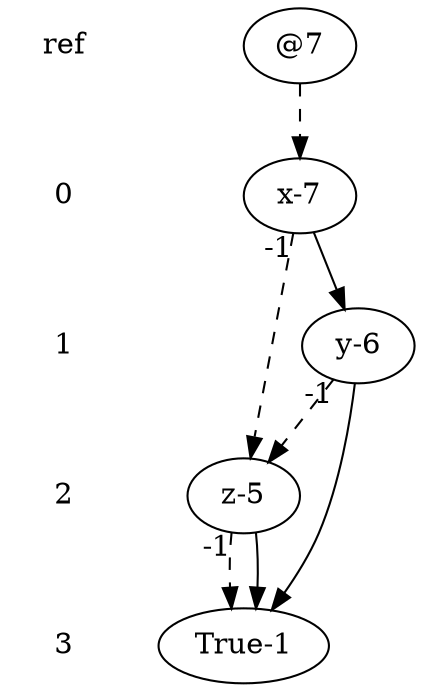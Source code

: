 
digraph {

    "L-1" -> "L0" [style="invis"];
    "L0" -> "L1" [style="invis"];
    "L1" -> "L2" [style="invis"];
    "L2" -> "L3" [style="invis"];
    5 -> 1 [style="dashed", taillabel="-1"];
    5 -> 1 [style="solid"];
    6 -> 5 [style="dashed", taillabel="-1"];
    6 -> 1 [style="solid"];
    7 -> 5 [style="dashed", taillabel="-1"];
    7 -> 6 [style="solid"];
    "ref7" -> 7 [style="dashed"];

    subgraph {
        rank = same
        "L-1" [label="ref", shape="none"];
        "ref7" [label="@7"];
    }

    subgraph {
        rank = same
        "L0" [label="0", shape="none"];
        7 [label="x-7"];
    }

    subgraph {
        rank = same
        "L1" [label="1", shape="none"];
        6 [label="y-6"];
    }

    subgraph {
        rank = same
        "L2" [label="2", shape="none"];
        5 [label="z-5"];
    }

    subgraph {
        rank = same
        "L3" [label="3", shape="none"];
        1 [label="True-1"];
    }

}
